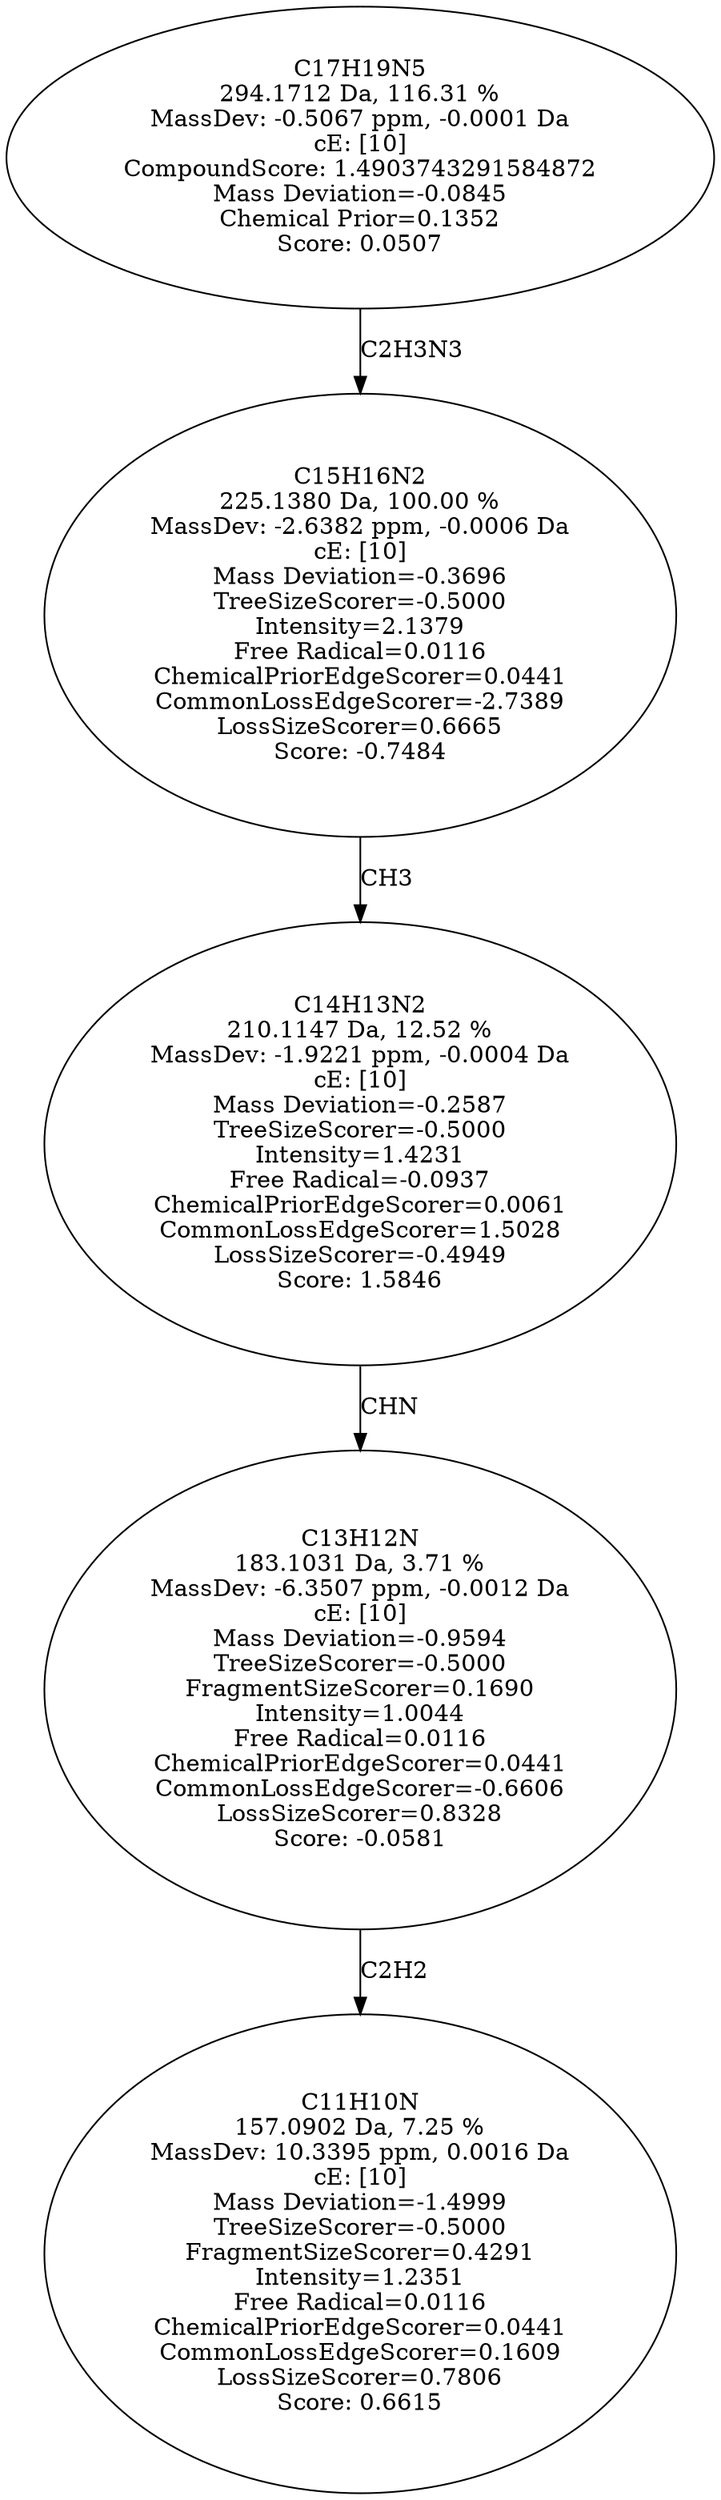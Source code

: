 strict digraph {
v1 [label="C11H10N\n157.0902 Da, 7.25 %\nMassDev: 10.3395 ppm, 0.0016 Da\ncE: [10]\nMass Deviation=-1.4999\nTreeSizeScorer=-0.5000\nFragmentSizeScorer=0.4291\nIntensity=1.2351\nFree Radical=0.0116\nChemicalPriorEdgeScorer=0.0441\nCommonLossEdgeScorer=0.1609\nLossSizeScorer=0.7806\nScore: 0.6615"];
v2 [label="C13H12N\n183.1031 Da, 3.71 %\nMassDev: -6.3507 ppm, -0.0012 Da\ncE: [10]\nMass Deviation=-0.9594\nTreeSizeScorer=-0.5000\nFragmentSizeScorer=0.1690\nIntensity=1.0044\nFree Radical=0.0116\nChemicalPriorEdgeScorer=0.0441\nCommonLossEdgeScorer=-0.6606\nLossSizeScorer=0.8328\nScore: -0.0581"];
v3 [label="C14H13N2\n210.1147 Da, 12.52 %\nMassDev: -1.9221 ppm, -0.0004 Da\ncE: [10]\nMass Deviation=-0.2587\nTreeSizeScorer=-0.5000\nIntensity=1.4231\nFree Radical=-0.0937\nChemicalPriorEdgeScorer=0.0061\nCommonLossEdgeScorer=1.5028\nLossSizeScorer=-0.4949\nScore: 1.5846"];
v4 [label="C15H16N2\n225.1380 Da, 100.00 %\nMassDev: -2.6382 ppm, -0.0006 Da\ncE: [10]\nMass Deviation=-0.3696\nTreeSizeScorer=-0.5000\nIntensity=2.1379\nFree Radical=0.0116\nChemicalPriorEdgeScorer=0.0441\nCommonLossEdgeScorer=-2.7389\nLossSizeScorer=0.6665\nScore: -0.7484"];
v5 [label="C17H19N5\n294.1712 Da, 116.31 %\nMassDev: -0.5067 ppm, -0.0001 Da\ncE: [10]\nCompoundScore: 1.4903743291584872\nMass Deviation=-0.0845\nChemical Prior=0.1352\nScore: 0.0507"];
v2 -> v1 [label="C2H2"];
v3 -> v2 [label="CHN"];
v4 -> v3 [label="CH3"];
v5 -> v4 [label="C2H3N3"];
}